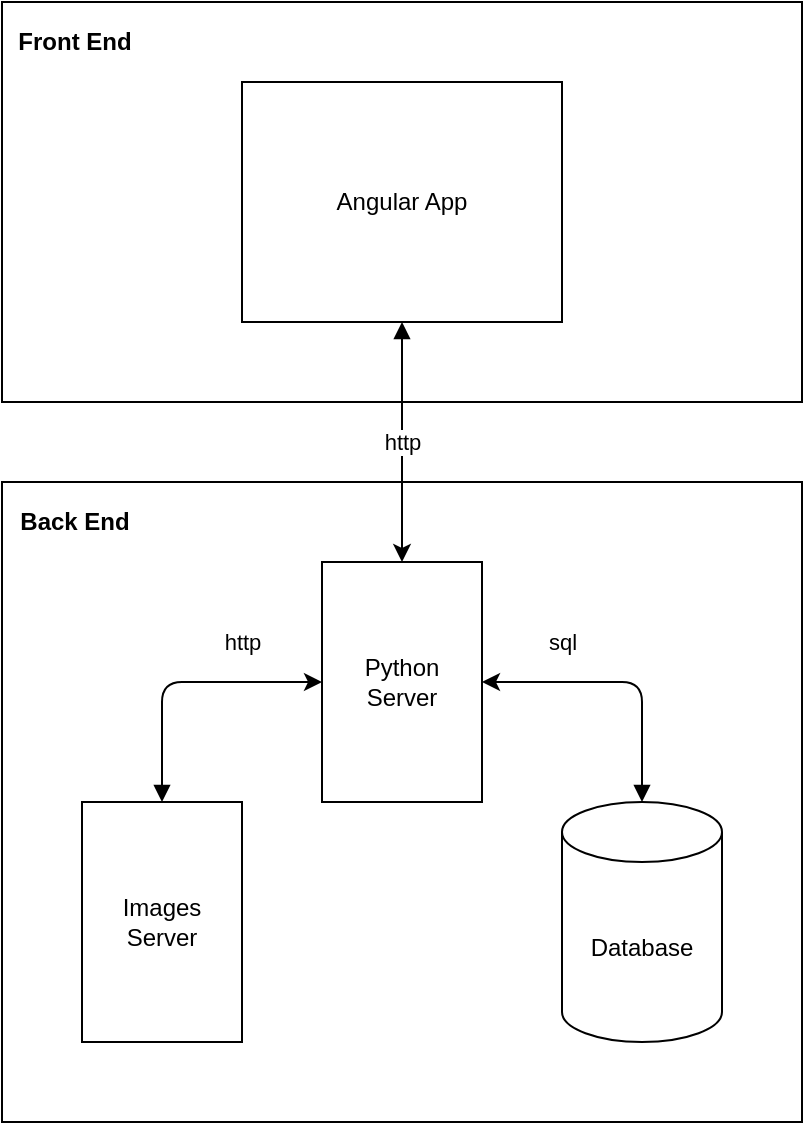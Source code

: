 <mxfile>
    <diagram id="MrBevsXSQ2q2PFUD2Qh6" name="Page-1">
        <mxGraphModel dx="1026" dy="644" grid="1" gridSize="10" guides="1" tooltips="1" connect="1" arrows="1" fold="1" page="1" pageScale="1" pageWidth="827" pageHeight="1169" math="0" shadow="0">
            <root>
                <mxCell id="0"/>
                <mxCell id="1" parent="0"/>
                <mxCell id="2" value="" style="rounded=0;whiteSpace=wrap;html=1;" vertex="1" parent="1">
                    <mxGeometry x="40" y="40" width="400" height="200" as="geometry"/>
                </mxCell>
                <mxCell id="3" value="" style="rounded=0;whiteSpace=wrap;html=1;" vertex="1" parent="1">
                    <mxGeometry x="40" y="280" width="400" height="320" as="geometry"/>
                </mxCell>
                <mxCell id="4" value="http" style="edgeStyle=none;html=1;exitX=0.5;exitY=0;exitDx=0;exitDy=0;entryX=0;entryY=0.5;entryDx=0;entryDy=0;startArrow=block;startFill=1;" edge="1" parent="1" source="5" target="8">
                    <mxGeometry x="0.429" y="20" relative="1" as="geometry">
                        <mxPoint x="160" y="360" as="targetPoint"/>
                        <Array as="points">
                            <mxPoint x="120" y="380"/>
                        </Array>
                        <mxPoint as="offset"/>
                    </mxGeometry>
                </mxCell>
                <mxCell id="5" value="Images Server" style="rounded=0;whiteSpace=wrap;html=1;" vertex="1" parent="1">
                    <mxGeometry x="80" y="440" width="80" height="120" as="geometry"/>
                </mxCell>
                <mxCell id="6" value="sql" style="edgeStyle=none;html=1;exitX=0.5;exitY=0;exitDx=0;exitDy=0;exitPerimeter=0;entryX=1;entryY=0.5;entryDx=0;entryDy=0;startArrow=block;startFill=1;" edge="1" parent="1" source="7" target="8">
                    <mxGeometry x="0.429" y="-20" relative="1" as="geometry">
                        <mxPoint x="320" y="360" as="targetPoint"/>
                        <Array as="points">
                            <mxPoint x="360" y="380"/>
                        </Array>
                        <mxPoint as="offset"/>
                    </mxGeometry>
                </mxCell>
                <mxCell id="7" value="Database" style="shape=cylinder3;whiteSpace=wrap;html=1;boundedLbl=1;backgroundOutline=1;size=15;" vertex="1" parent="1">
                    <mxGeometry x="320" y="440" width="80" height="120" as="geometry"/>
                </mxCell>
                <mxCell id="8" value="Python &lt;br&gt;Server" style="rounded=0;whiteSpace=wrap;html=1;" vertex="1" parent="1">
                    <mxGeometry x="200" y="320" width="80" height="120" as="geometry"/>
                </mxCell>
                <mxCell id="9" value="http" style="edgeStyle=none;html=1;exitX=0.5;exitY=1;exitDx=0;exitDy=0;entryX=0.5;entryY=0;entryDx=0;entryDy=0;startArrow=block;startFill=1;" edge="1" parent="1" source="10" target="8">
                    <mxGeometry relative="1" as="geometry"/>
                </mxCell>
                <mxCell id="10" value="Angular App" style="rounded=0;whiteSpace=wrap;html=1;" vertex="1" parent="1">
                    <mxGeometry x="160" y="80" width="160" height="120" as="geometry"/>
                </mxCell>
                <mxCell id="11" value="&lt;p style=&quot;line-height: 120%;&quot;&gt;&lt;b&gt;Front End&lt;/b&gt;&lt;/p&gt;" style="text;html=1;align=center;verticalAlign=middle;resizable=0;points=[];autosize=1;strokeColor=none;fillColor=none;spacing=-2;" vertex="1" parent="1">
                    <mxGeometry x="42" y="39" width="67" height="42" as="geometry"/>
                </mxCell>
                <mxCell id="12" value="&lt;p style=&quot;line-height: 120%;&quot;&gt;&lt;b&gt;Back End&lt;/b&gt;&lt;/p&gt;" style="text;html=1;align=center;verticalAlign=middle;resizable=0;points=[];autosize=1;strokeColor=none;fillColor=none;spacing=-2;" vertex="1" parent="1">
                    <mxGeometry x="43" y="279" width="65" height="42" as="geometry"/>
                </mxCell>
            </root>
        </mxGraphModel>
    </diagram>
</mxfile>